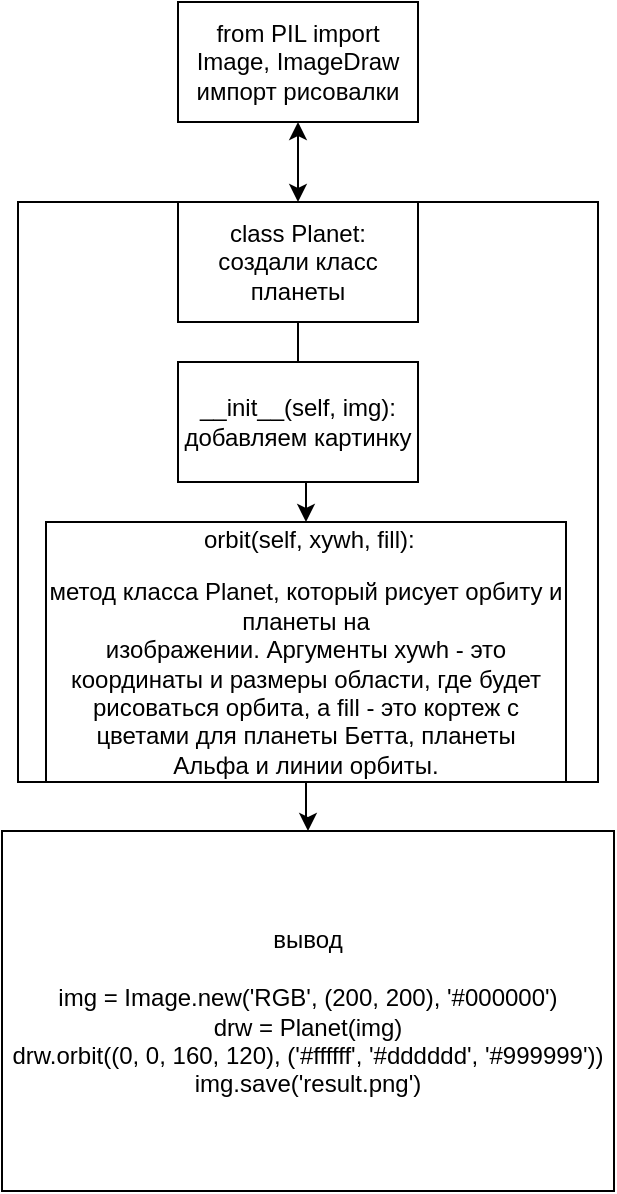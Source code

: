 <mxfile version="24.0.7" type="github">
  <diagram name="Страница — 1" id="GD7uC92XmZBLLAkwRBsY">
    <mxGraphModel dx="956" dy="546" grid="1" gridSize="10" guides="1" tooltips="1" connect="1" arrows="1" fold="1" page="1" pageScale="1" pageWidth="827" pageHeight="1169" math="0" shadow="0">
      <root>
        <mxCell id="0" />
        <mxCell id="1" parent="0" />
        <mxCell id="x_lbw6wQn-XA1NS4T1O2-1" value="from PIL import Image, ImageDraw&lt;div&gt;импорт рисовалки&lt;/div&gt;" style="rounded=0;whiteSpace=wrap;html=1;" vertex="1" parent="1">
          <mxGeometry x="480" y="80" width="120" height="60" as="geometry" />
        </mxCell>
        <mxCell id="x_lbw6wQn-XA1NS4T1O2-2" value="" style="rounded=0;whiteSpace=wrap;html=1;" vertex="1" parent="1">
          <mxGeometry x="400" y="180" width="290" height="290" as="geometry" />
        </mxCell>
        <mxCell id="x_lbw6wQn-XA1NS4T1O2-9" value="" style="edgeStyle=orthogonalEdgeStyle;rounded=0;orthogonalLoop=1;jettySize=auto;html=1;" edge="1" parent="1" source="x_lbw6wQn-XA1NS4T1O2-5" target="x_lbw6wQn-XA1NS4T1O2-7">
          <mxGeometry relative="1" as="geometry" />
        </mxCell>
        <mxCell id="x_lbw6wQn-XA1NS4T1O2-5" value="class Planet:&lt;div&gt;создали класс планеты&lt;/div&gt;" style="rounded=0;whiteSpace=wrap;html=1;" vertex="1" parent="1">
          <mxGeometry x="480" y="180" width="120" height="60" as="geometry" />
        </mxCell>
        <mxCell id="x_lbw6wQn-XA1NS4T1O2-6" value="__init__(self, img):&lt;div&gt;добавляем картинку&lt;/div&gt;" style="rounded=0;whiteSpace=wrap;html=1;" vertex="1" parent="1">
          <mxGeometry x="480" y="260" width="120" height="60" as="geometry" />
        </mxCell>
        <mxCell id="x_lbw6wQn-XA1NS4T1O2-11" value="" style="edgeStyle=orthogonalEdgeStyle;rounded=0;orthogonalLoop=1;jettySize=auto;html=1;" edge="1" parent="1" source="x_lbw6wQn-XA1NS4T1O2-7" target="x_lbw6wQn-XA1NS4T1O2-10">
          <mxGeometry relative="1" as="geometry" />
        </mxCell>
        <mxCell id="x_lbw6wQn-XA1NS4T1O2-7" value="&lt;p class=&quot;MsoNormal&quot;&gt;&amp;nbsp;orbit(self, xywh, fill):&lt;br&gt;&lt;/p&gt;&lt;p class=&quot;MsoNormal&quot;&gt;метод класса Planet, который рисует орбиту и планеты на&lt;br/&gt;изображении. Аргументы xywh - это координаты и размеры области, где будет&lt;br/&gt;рисоваться орбита, а fill - это кортеж с цветами для планеты Бетта, планеты&lt;br/&gt;Альфа и линии орбиты.&lt;/p&gt;" style="rounded=0;whiteSpace=wrap;html=1;" vertex="1" parent="1">
          <mxGeometry x="414" y="340" width="260" height="130" as="geometry" />
        </mxCell>
        <mxCell id="x_lbw6wQn-XA1NS4T1O2-8" value="" style="endArrow=classic;startArrow=classic;html=1;rounded=0;entryX=0.5;entryY=1;entryDx=0;entryDy=0;" edge="1" parent="1" source="x_lbw6wQn-XA1NS4T1O2-5" target="x_lbw6wQn-XA1NS4T1O2-1">
          <mxGeometry width="50" height="50" relative="1" as="geometry">
            <mxPoint x="580" y="320" as="sourcePoint" />
            <mxPoint x="630" y="270" as="targetPoint" />
          </mxGeometry>
        </mxCell>
        <mxCell id="x_lbw6wQn-XA1NS4T1O2-10" value="&lt;div&gt;вывод&lt;/div&gt;&lt;div&gt;&lt;br&gt;&lt;/div&gt;&lt;div&gt;img = Image.new(&#39;RGB&#39;, (200, 200), &#39;#000000&#39;)&lt;/div&gt;&lt;div&gt;drw = Planet(img)&lt;/div&gt;&lt;div&gt;drw.orbit((0, 0, 160, 120), (&#39;#ffffff&#39;, &#39;#dddddd&#39;, &#39;#999999&#39;))&lt;/div&gt;&lt;div&gt;img.save(&#39;result.png&#39;)&lt;/div&gt;" style="whiteSpace=wrap;html=1;rounded=0;" vertex="1" parent="1">
          <mxGeometry x="392" y="494.5" width="306" height="180" as="geometry" />
        </mxCell>
      </root>
    </mxGraphModel>
  </diagram>
</mxfile>
